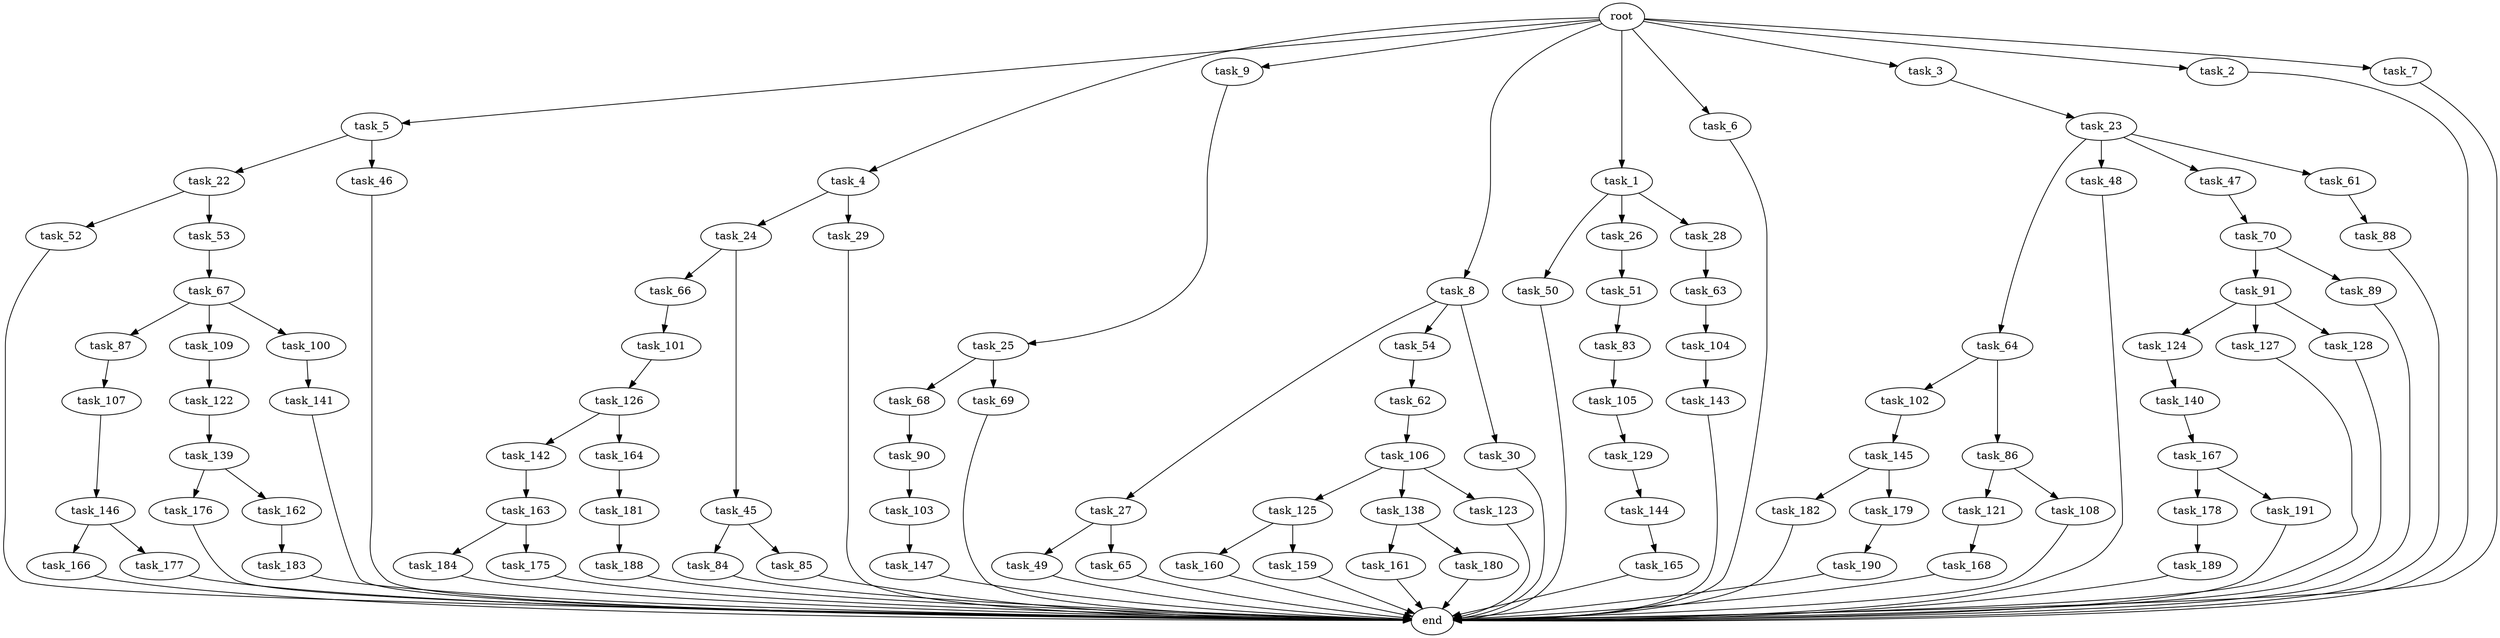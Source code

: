 digraph G {
  task_129 [size="343597383.680000"];
  task_27 [size="773094113.280000"];
  task_68 [size="2147483648.000000"];
  task_50 [size="4209067950.080000"];
  task_181 [size="8589934592.000000"];
  task_182 [size="3092376453.120000"];
  task_66 [size="343597383.680000"];
  task_5 [size="10.240000"];
  task_4 [size="10.240000"];
  task_121 [size="1374389534.720000"];
  task_84 [size="773094113.280000"];
  task_147 [size="4209067950.080000"];
  task_90 [size="8589934592.000000"];
  task_143 [size="1374389534.720000"];
  task_26 [size="4209067950.080000"];
  task_64 [size="8589934592.000000"];
  task_103 [size="5497558138.880000"];
  task_141 [size="5497558138.880000"];
  task_190 [size="6957847019.520000"];
  task_51 [size="6957847019.520000"];
  task_28 [size="4209067950.080000"];
  task_88 [size="5497558138.880000"];
  task_9 [size="10.240000"];
  task_54 [size="773094113.280000"];
  task_52 [size="343597383.680000"];
  task_142 [size="773094113.280000"];
  task_183 [size="8589934592.000000"];
  task_102 [size="343597383.680000"];
  task_8 [size="10.240000"];
  task_86 [size="343597383.680000"];
  task_160 [size="1374389534.720000"];
  task_167 [size="8589934592.000000"];
  task_179 [size="3092376453.120000"];
  task_91 [size="2147483648.000000"];
  task_166 [size="2147483648.000000"];
  task_83 [size="2147483648.000000"];
  task_1 [size="10.240000"];
  task_105 [size="2147483648.000000"];
  task_188 [size="773094113.280000"];
  task_140 [size="2147483648.000000"];
  task_22 [size="4209067950.080000"];
  task_24 [size="1374389534.720000"];
  task_85 [size="773094113.280000"];
  task_168 [size="6957847019.520000"];
  task_104 [size="343597383.680000"];
  task_177 [size="2147483648.000000"];
  task_106 [size="6957847019.520000"];
  task_122 [size="8589934592.000000"];
  task_63 [size="3092376453.120000"];
  task_6 [size="10.240000"];
  task_3 [size="10.240000"];
  task_139 [size="1374389534.720000"];
  end [size="0.000000"];
  task_144 [size="6957847019.520000"];
  task_70 [size="2147483648.000000"];
  task_69 [size="2147483648.000000"];
  task_176 [size="8589934592.000000"];
  task_62 [size="2147483648.000000"];
  task_163 [size="8589934592.000000"];
  task_161 [size="8589934592.000000"];
  task_107 [size="6957847019.520000"];
  task_165 [size="3092376453.120000"];
  task_30 [size="773094113.280000"];
  task_48 [size="8589934592.000000"];
  task_108 [size="1374389534.720000"];
  task_45 [size="343597383.680000"];
  task_46 [size="4209067950.080000"];
  task_124 [size="3092376453.120000"];
  task_145 [size="773094113.280000"];
  task_125 [size="3092376453.120000"];
  task_162 [size="8589934592.000000"];
  task_2 [size="10.240000"];
  task_138 [size="3092376453.120000"];
  task_25 [size="8589934592.000000"];
  task_146 [size="773094113.280000"];
  task_29 [size="1374389534.720000"];
  task_123 [size="3092376453.120000"];
  task_23 [size="3092376453.120000"];
  task_87 [size="6957847019.520000"];
  task_109 [size="6957847019.520000"];
  task_184 [size="5497558138.880000"];
  task_178 [size="4209067950.080000"];
  task_126 [size="773094113.280000"];
  task_164 [size="773094113.280000"];
  task_49 [size="4209067950.080000"];
  task_65 [size="4209067950.080000"];
  task_67 [size="3092376453.120000"];
  task_7 [size="10.240000"];
  task_127 [size="3092376453.120000"];
  task_189 [size="5497558138.880000"];
  task_128 [size="3092376453.120000"];
  root [size="0.000000"];
  task_47 [size="8589934592.000000"];
  task_100 [size="6957847019.520000"];
  task_191 [size="4209067950.080000"];
  task_89 [size="2147483648.000000"];
  task_180 [size="8589934592.000000"];
  task_61 [size="8589934592.000000"];
  task_101 [size="8589934592.000000"];
  task_159 [size="1374389534.720000"];
  task_175 [size="5497558138.880000"];
  task_53 [size="343597383.680000"];

  task_129 -> task_144 [size="679477248.000000"];
  task_27 -> task_49 [size="411041792.000000"];
  task_27 -> task_65 [size="411041792.000000"];
  task_68 -> task_90 [size="838860800.000000"];
  task_50 -> end [size="1.000000"];
  task_181 -> task_188 [size="75497472.000000"];
  task_182 -> end [size="1.000000"];
  task_66 -> task_101 [size="838860800.000000"];
  task_5 -> task_46 [size="411041792.000000"];
  task_5 -> task_22 [size="411041792.000000"];
  task_4 -> task_24 [size="134217728.000000"];
  task_4 -> task_29 [size="134217728.000000"];
  task_121 -> task_168 [size="679477248.000000"];
  task_84 -> end [size="1.000000"];
  task_147 -> end [size="1.000000"];
  task_90 -> task_103 [size="536870912.000000"];
  task_143 -> end [size="1.000000"];
  task_26 -> task_51 [size="679477248.000000"];
  task_64 -> task_86 [size="33554432.000000"];
  task_64 -> task_102 [size="33554432.000000"];
  task_103 -> task_147 [size="411041792.000000"];
  task_141 -> end [size="1.000000"];
  task_190 -> end [size="1.000000"];
  task_51 -> task_83 [size="209715200.000000"];
  task_28 -> task_63 [size="301989888.000000"];
  task_88 -> end [size="1.000000"];
  task_9 -> task_25 [size="838860800.000000"];
  task_54 -> task_62 [size="209715200.000000"];
  task_52 -> end [size="1.000000"];
  task_142 -> task_163 [size="838860800.000000"];
  task_183 -> end [size="1.000000"];
  task_102 -> task_145 [size="75497472.000000"];
  task_8 -> task_30 [size="75497472.000000"];
  task_8 -> task_54 [size="75497472.000000"];
  task_8 -> task_27 [size="75497472.000000"];
  task_86 -> task_121 [size="134217728.000000"];
  task_86 -> task_108 [size="134217728.000000"];
  task_160 -> end [size="1.000000"];
  task_167 -> task_178 [size="411041792.000000"];
  task_167 -> task_191 [size="411041792.000000"];
  task_179 -> task_190 [size="679477248.000000"];
  task_91 -> task_127 [size="301989888.000000"];
  task_91 -> task_124 [size="301989888.000000"];
  task_91 -> task_128 [size="301989888.000000"];
  task_166 -> end [size="1.000000"];
  task_83 -> task_105 [size="209715200.000000"];
  task_1 -> task_28 [size="411041792.000000"];
  task_1 -> task_50 [size="411041792.000000"];
  task_1 -> task_26 [size="411041792.000000"];
  task_105 -> task_129 [size="33554432.000000"];
  task_188 -> end [size="1.000000"];
  task_140 -> task_167 [size="838860800.000000"];
  task_22 -> task_52 [size="33554432.000000"];
  task_22 -> task_53 [size="33554432.000000"];
  task_24 -> task_45 [size="33554432.000000"];
  task_24 -> task_66 [size="33554432.000000"];
  task_85 -> end [size="1.000000"];
  task_168 -> end [size="1.000000"];
  task_104 -> task_143 [size="134217728.000000"];
  task_177 -> end [size="1.000000"];
  task_106 -> task_138 [size="301989888.000000"];
  task_106 -> task_125 [size="301989888.000000"];
  task_106 -> task_123 [size="301989888.000000"];
  task_122 -> task_139 [size="134217728.000000"];
  task_63 -> task_104 [size="33554432.000000"];
  task_6 -> end [size="1.000000"];
  task_3 -> task_23 [size="301989888.000000"];
  task_139 -> task_162 [size="838860800.000000"];
  task_139 -> task_176 [size="838860800.000000"];
  task_144 -> task_165 [size="301989888.000000"];
  task_70 -> task_89 [size="209715200.000000"];
  task_70 -> task_91 [size="209715200.000000"];
  task_69 -> end [size="1.000000"];
  task_176 -> end [size="1.000000"];
  task_62 -> task_106 [size="679477248.000000"];
  task_163 -> task_184 [size="536870912.000000"];
  task_163 -> task_175 [size="536870912.000000"];
  task_161 -> end [size="1.000000"];
  task_107 -> task_146 [size="75497472.000000"];
  task_165 -> end [size="1.000000"];
  task_30 -> end [size="1.000000"];
  task_48 -> end [size="1.000000"];
  task_108 -> end [size="1.000000"];
  task_45 -> task_84 [size="75497472.000000"];
  task_45 -> task_85 [size="75497472.000000"];
  task_46 -> end [size="1.000000"];
  task_124 -> task_140 [size="209715200.000000"];
  task_145 -> task_182 [size="301989888.000000"];
  task_145 -> task_179 [size="301989888.000000"];
  task_125 -> task_159 [size="134217728.000000"];
  task_125 -> task_160 [size="134217728.000000"];
  task_162 -> task_183 [size="838860800.000000"];
  task_2 -> end [size="1.000000"];
  task_138 -> task_161 [size="838860800.000000"];
  task_138 -> task_180 [size="838860800.000000"];
  task_25 -> task_69 [size="209715200.000000"];
  task_25 -> task_68 [size="209715200.000000"];
  task_146 -> task_177 [size="209715200.000000"];
  task_146 -> task_166 [size="209715200.000000"];
  task_29 -> end [size="1.000000"];
  task_123 -> end [size="1.000000"];
  task_23 -> task_61 [size="838860800.000000"];
  task_23 -> task_47 [size="838860800.000000"];
  task_23 -> task_48 [size="838860800.000000"];
  task_23 -> task_64 [size="838860800.000000"];
  task_87 -> task_107 [size="679477248.000000"];
  task_109 -> task_122 [size="838860800.000000"];
  task_184 -> end [size="1.000000"];
  task_178 -> task_189 [size="536870912.000000"];
  task_126 -> task_142 [size="75497472.000000"];
  task_126 -> task_164 [size="75497472.000000"];
  task_164 -> task_181 [size="838860800.000000"];
  task_49 -> end [size="1.000000"];
  task_65 -> end [size="1.000000"];
  task_67 -> task_100 [size="679477248.000000"];
  task_67 -> task_109 [size="679477248.000000"];
  task_67 -> task_87 [size="679477248.000000"];
  task_7 -> end [size="1.000000"];
  task_127 -> end [size="1.000000"];
  task_189 -> end [size="1.000000"];
  task_128 -> end [size="1.000000"];
  root -> task_8 [size="1.000000"];
  root -> task_2 [size="1.000000"];
  root -> task_5 [size="1.000000"];
  root -> task_4 [size="1.000000"];
  root -> task_9 [size="1.000000"];
  root -> task_1 [size="1.000000"];
  root -> task_7 [size="1.000000"];
  root -> task_6 [size="1.000000"];
  root -> task_3 [size="1.000000"];
  task_47 -> task_70 [size="209715200.000000"];
  task_100 -> task_141 [size="536870912.000000"];
  task_191 -> end [size="1.000000"];
  task_89 -> end [size="1.000000"];
  task_180 -> end [size="1.000000"];
  task_61 -> task_88 [size="536870912.000000"];
  task_101 -> task_126 [size="75497472.000000"];
  task_159 -> end [size="1.000000"];
  task_175 -> end [size="1.000000"];
  task_53 -> task_67 [size="301989888.000000"];
}
